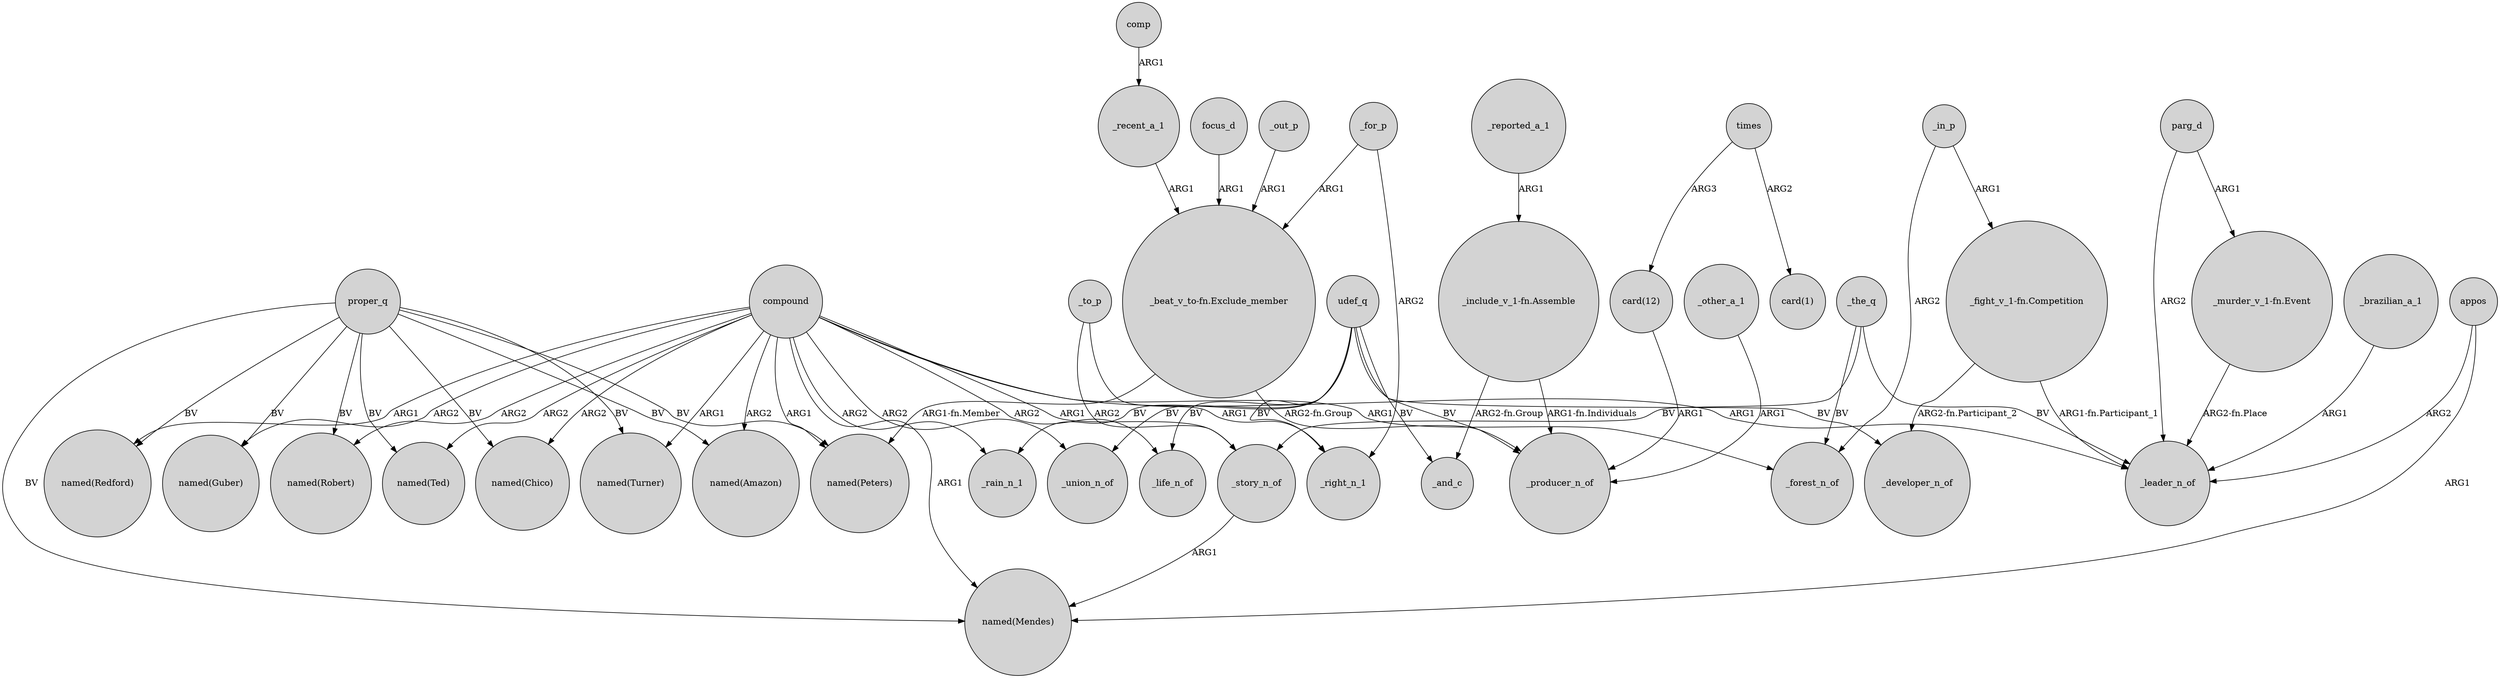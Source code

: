 digraph {
	node [shape=circle style=filled]
	proper_q -> "named(Turner)" [label=BV]
	compound -> "named(Redford)" [label=ARG1]
	compound -> _union_n_of [label=ARG2]
	_the_q -> _leader_n_of [label=BV]
	proper_q -> "named(Ted)" [label=BV]
	appos -> _leader_n_of [label=ARG2]
	compound -> "named(Turner)" [label=ARG1]
	compound -> "named(Peters)" [label=ARG1]
	"_include_v_1-fn.Assemble" -> _producer_n_of [label="ARG1-fn.Individuals"]
	_the_q -> _story_n_of [label=BV]
	proper_q -> "named(Amazon)" [label=BV]
	compound -> "named(Mendes)" [label=ARG1]
	proper_q -> "named(Peters)" [label=BV]
	compound -> "named(Guber)" [label=ARG2]
	compound -> _life_n_of [label=ARG2]
	times -> "card(1)" [label=ARG2]
	_out_p -> "_beat_v_to-fn.Exclude_member" [label=ARG1]
	udef_q -> _right_n_1 [label=BV]
	compound -> "named(Chico)" [label=ARG2]
	udef_q -> _and_c [label=BV]
	_story_n_of -> "named(Mendes)" [label=ARG1]
	udef_q -> _life_n_of [label=BV]
	udef_q -> _producer_n_of [label=BV]
	udef_q -> _union_n_of [label=BV]
	"_fight_v_1-fn.Competition" -> _leader_n_of [label="ARG1-fn.Participant_1"]
	compound -> _forest_n_of [label=ARG1]
	_other_a_1 -> _producer_n_of [label=ARG1]
	_recent_a_1 -> "_beat_v_to-fn.Exclude_member" [label=ARG1]
	"_beat_v_to-fn.Exclude_member" -> _producer_n_of [label="ARG2-fn.Group"]
	parg_d -> _leader_n_of [label=ARG2]
	"_fight_v_1-fn.Competition" -> _developer_n_of [label="ARG2-fn.Participant_2"]
	appos -> "named(Mendes)" [label=ARG1]
	_to_p -> _right_n_1 [label=ARG1]
	times -> "card(12)" [label=ARG3]
	_in_p -> _forest_n_of [label=ARG2]
	compound -> "named(Robert)" [label=ARG2]
	proper_q -> "named(Chico)" [label=BV]
	"_include_v_1-fn.Assemble" -> _and_c [label="ARG2-fn.Group"]
	_brazilian_a_1 -> _leader_n_of [label=ARG1]
	compound -> _rain_n_1 [label=ARG2]
	_for_p -> _right_n_1 [label=ARG2]
	_in_p -> "_fight_v_1-fn.Competition" [label=ARG1]
	compound -> "named(Amazon)" [label=ARG2]
	"_murder_v_1-fn.Event" -> _leader_n_of [label="ARG2-fn.Place"]
	proper_q -> "named(Guber)" [label=BV]
	comp -> _recent_a_1 [label=ARG1]
	"_beat_v_to-fn.Exclude_member" -> "named(Peters)" [label="ARG1-fn.Member"]
	proper_q -> "named(Mendes)" [label=BV]
	_the_q -> _forest_n_of [label=BV]
	udef_q -> _developer_n_of [label=BV]
	focus_d -> "_beat_v_to-fn.Exclude_member" [label=ARG1]
	proper_q -> "named(Robert)" [label=BV]
	proper_q -> "named(Redford)" [label=BV]
	_for_p -> "_beat_v_to-fn.Exclude_member" [label=ARG1]
	_reported_a_1 -> "_include_v_1-fn.Assemble" [label=ARG1]
	compound -> _leader_n_of [label=ARG1]
	_to_p -> _story_n_of [label=ARG2]
	compound -> _story_n_of [label=ARG1]
	"card(12)" -> _producer_n_of [label=ARG1]
	parg_d -> "_murder_v_1-fn.Event" [label=ARG1]
	compound -> "named(Ted)" [label=ARG2]
	udef_q -> _rain_n_1 [label=BV]
}
